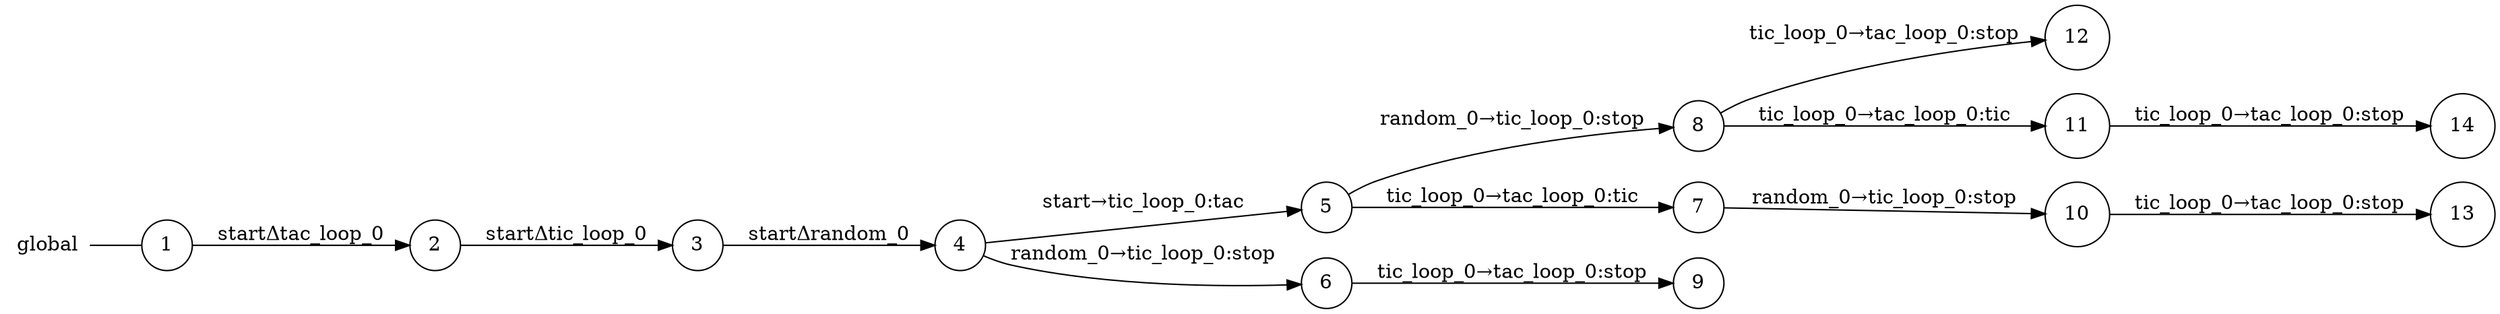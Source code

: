 digraph global {
	rankdir="LR";
	n_0 [label="global", shape="plaintext"];
	n_1 [id="5", shape=circle, label="5"];
	n_2 [id="12", shape=circle, label="12"];
	n_3 [id="11", shape=circle, label="11"];
	n_4 [id="14", shape=circle, label="14"];
	n_5 [id="6", shape=circle, label="6"];
	n_6 [id="13", shape=circle, label="13"];
	n_7 [id="10", shape=circle, label="10"];
	n_8 [id="1", shape=circle, label="1"];
	n_0 -> n_8 [arrowhead=none];
	n_9 [id="9", shape=circle, label="9"];
	n_10 [id="2", shape=circle, label="2"];
	n_11 [id="8", shape=circle, label="8"];
	n_12 [id="4", shape=circle, label="4"];
	n_13 [id="7", shape=circle, label="7"];
	n_14 [id="3", shape=circle, label="3"];

	n_14 -> n_12 [id="[$e|2]", label="startΔrandom_0"];
	n_10 -> n_14 [id="[$e|1]", label="startΔtic_loop_0"];
	n_13 -> n_7 [id="[$e|8]", label="random_0→tic_loop_0:stop"];
	n_5 -> n_9 [id="[$e|7]", label="tic_loop_0→tac_loop_0:stop"];
	n_12 -> n_5 [id="[$e|4]", label="random_0→tic_loop_0:stop"];
	n_7 -> n_6 [id="[$e|11]", label="tic_loop_0→tac_loop_0:stop"];
	n_1 -> n_13 [id="[$e|5]", label="tic_loop_0→tac_loop_0:tic"];
	n_11 -> n_2 [id="[$e|10]", label="tic_loop_0→tac_loop_0:stop"];
	n_11 -> n_3 [id="[$e|9]", label="tic_loop_0→tac_loop_0:tic"];
	n_3 -> n_4 [id="[$e|12]", label="tic_loop_0→tac_loop_0:stop"];
	n_12 -> n_1 [id="[$e|3]", label="start→tic_loop_0:tac"];
	n_8 -> n_10 [id="[$e|0]", label="startΔtac_loop_0"];
	n_1 -> n_11 [id="[$e|6]", label="random_0→tic_loop_0:stop"];
}
